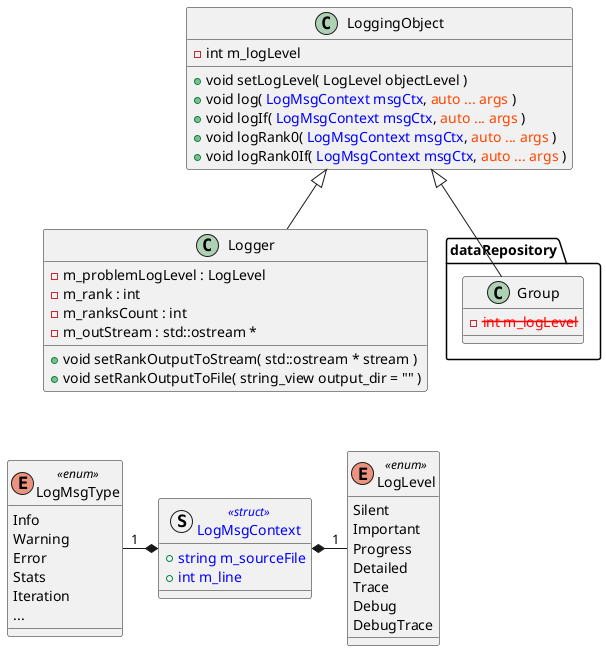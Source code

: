 @startuml Logger Class

set namespaceSeparator ::



class LoggingObject {
  - int m_logLevel

  + void setLogLevel( LogLevel objectLevel )
  + void log( <color:Blue>LogMsgContext msgCtx</color>, <color:OrangeRed>auto ... args</color> )
  + void logIf( <color:Blue>LogMsgContext msgCtx</color>, <color:OrangeRed>auto ... args</color> )
  + void logRank0( <color:Blue>LogMsgContext msgCtx</color>, <color:OrangeRed>auto ... args</color> )
  + void logRank0If( <color:Blue>LogMsgContext msgCtx</color>, <color:OrangeRed>auto ... args</color> )
}


class Logger {
  - m_problemLogLevel : LogLevel
  - m_rank : int
  - m_ranksCount : int
  - m_outStream : std::ostream *

  + void setRankOutputToStream( std::ostream * stream )
  + void setRankOutputToFile( string_view output_dir = "" )
}
LoggingObject <|-d- Logger


class dataRepository::Group {
  - <color:Red><s>int m_logLevel</s></color>
}
LoggingObject <|-d- dataRepository::Group


enum LogLevel <<enum>> {
  Silent
  Important
  Progress
  Detailed
  Trace
  Debug
  DebugTrace
}
enum LogMsgType <<enum>> {
  Info
  Warning
  Error
  Stats
  Iteration
  ...
}
struct LogMsgContext <<struct>> #text:Blue {
  + string m_sourceFile
  + int m_line
}
LogMsgContext *-l-- "1" LogMsgType
LogMsgContext *-r-- "1" LogLevel

Logger -d[hidden]-> LogMsgContext


@enduml